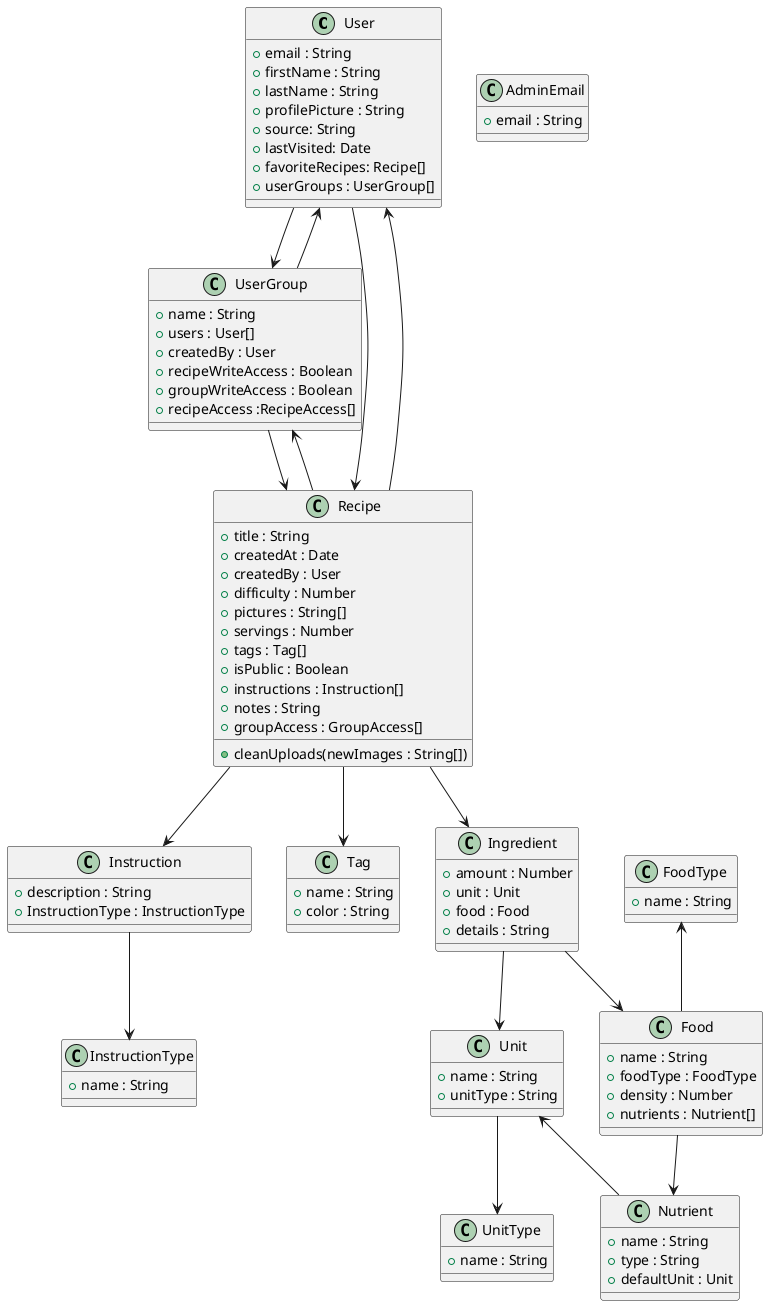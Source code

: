 @startuml

class User {
  +email : String
  +firstName : String
  +lastName : String
  +profilePicture : String
  +source: String
  +lastVisited: Date
  +favoriteRecipes: Recipe[]
  +userGroups : UserGroup[]
}

class UserGroup {
  +name : String
  +users : User[]
  +createdBy : User
  +recipeWriteAccess : Boolean
  +groupWriteAccess : Boolean
  +recipeAccess :RecipeAccess[]
}
class Ingredient {
  +amount : Number
  +unit : Unit
  +food : Food
  +details : String
}


class Recipe {
  +title : String
  +createdAt : Date
  +createdBy : User
  +difficulty : Number
  +pictures : String[]
  +servings : Number
  +tags : Tag[]
  +isPublic : Boolean
  +instructions : Instruction[]
  +notes : String
  +groupAccess : GroupAccess[]
  +cleanUploads(newImages : String[])
}


class Food {
  +name : String
  +foodType : FoodType
  +density : Number
  +nutrients : Nutrient[]
}

class Instruction {
    +description : String
    +InstructionType : InstructionType
}

class Tag {
  +name : String
  +color : String
}
class FoodType {
  +name : String
}

class InstructionType {
  +name : String
}

class Nutrient {
  +name : String
  +type : String
  +defaultUnit : Unit
}


class UnitType {
  +name : String
}
class Unit {
  +name : String
  +unitType : String
}


class AdminEmail {
  +email : String
}

Recipe --> Instruction
Recipe --> User
Recipe --> Ingredient
Recipe --> Tag
Recipe --> UserGroup
User --> Recipe
Ingredient --> Food
Ingredient --> Unit
Food --> Nutrient
UserGroup --> User
User--> UserGroup
UserGroup --> Recipe
FoodType <-- Food
Instruction --> InstructionType
Unit <-- Nutrient
Unit --> UnitType

@enduml
